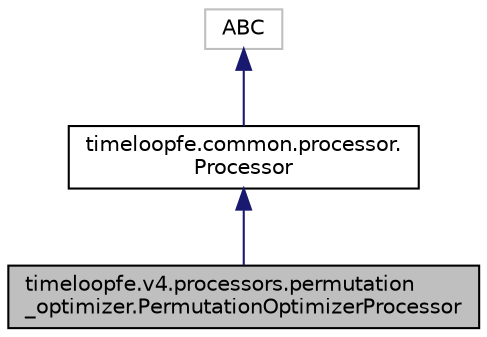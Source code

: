 digraph "timeloopfe.v4.processors.permutation_optimizer.PermutationOptimizerProcessor"
{
 // LATEX_PDF_SIZE
  edge [fontname="Helvetica",fontsize="10",labelfontname="Helvetica",labelfontsize="10"];
  node [fontname="Helvetica",fontsize="10",shape=record];
  Node1 [label="timeloopfe.v4.processors.permutation\l_optimizer.PermutationOptimizerProcessor",height=0.2,width=0.4,color="black", fillcolor="grey75", style="filled", fontcolor="black",tooltip="Optimizes permutation by pruning superfluous permutations."];
  Node2 -> Node1 [dir="back",color="midnightblue",fontsize="10",style="solid"];
  Node2 [label="timeloopfe.common.processor.\lProcessor",height=0.2,width=0.4,color="black", fillcolor="white", style="filled",URL="$classtimeloopfe_1_1common_1_1processor_1_1Processor.html",tooltip="Base class for all processors, which are used to modify the specification before it is passed to Acce..."];
  Node3 -> Node2 [dir="back",color="midnightblue",fontsize="10",style="solid"];
  Node3 [label="ABC",height=0.2,width=0.4,color="grey75", fillcolor="white", style="filled",tooltip=" "];
}
